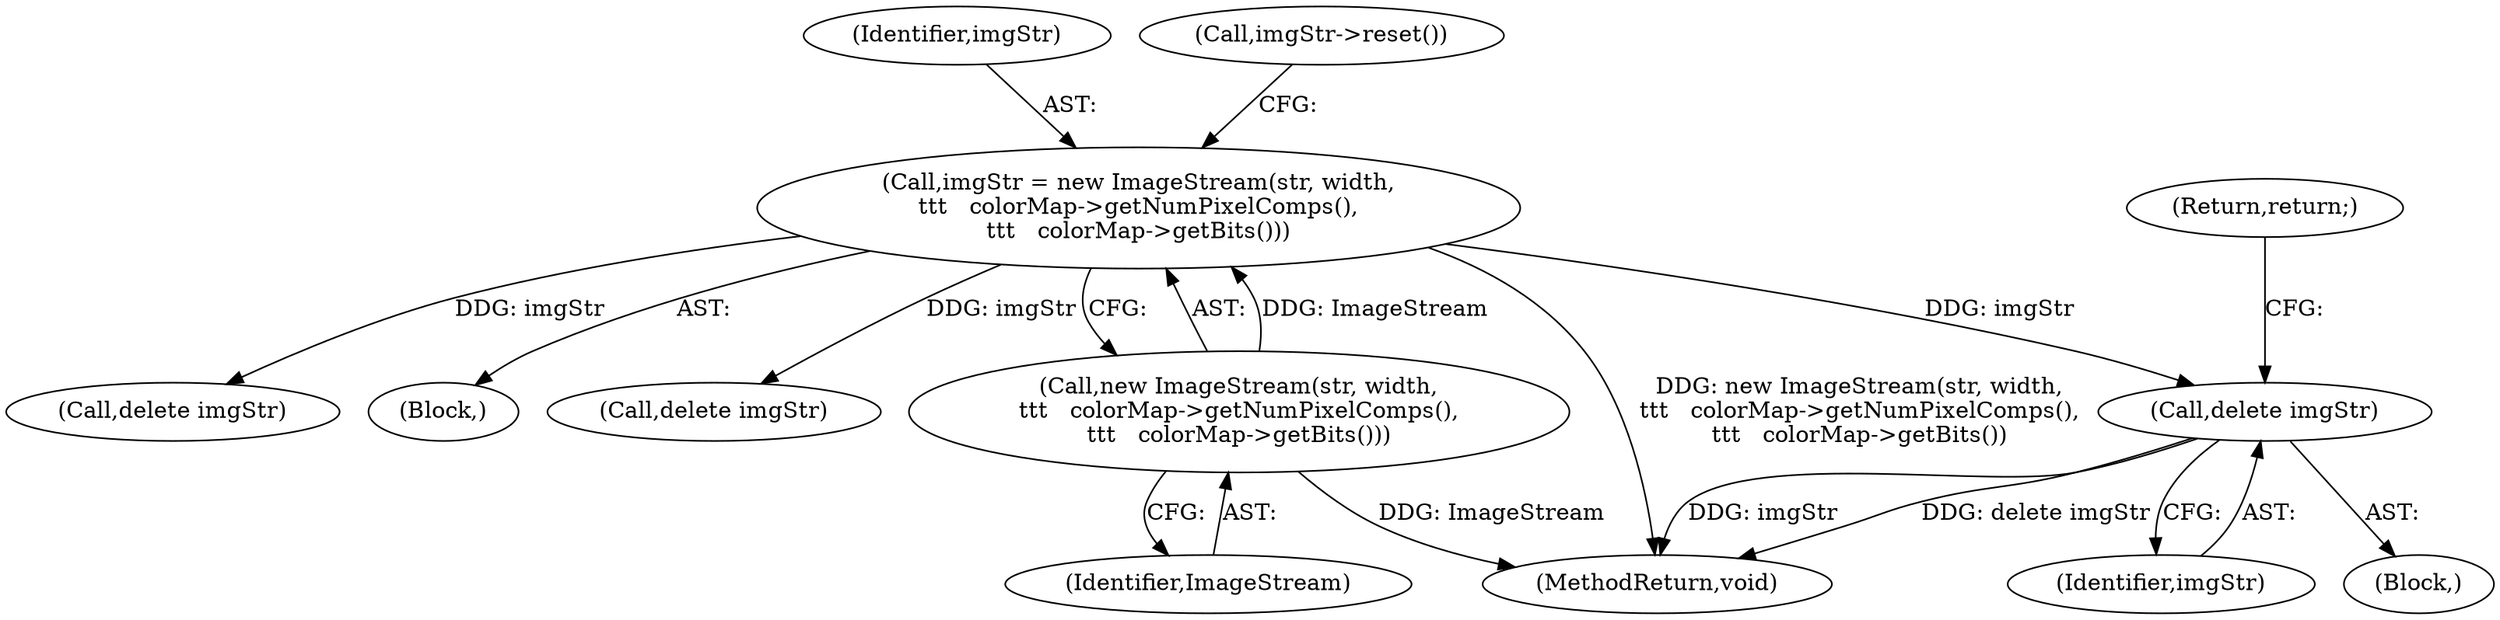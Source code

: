 digraph "0_poppler_7b2d314a61fd0e12f47c62996cb49ec0d1ba747a_1@API" {
"1000297" [label="(Call,delete imgStr)"];
"1000133" [label="(Call,imgStr = new ImageStream(str, width,\n\t\t\t   colorMap->getNumPixelComps(),\n\t\t\t   colorMap->getBits()))"];
"1000135" [label="(Call,new ImageStream(str, width,\n\t\t\t   colorMap->getNumPixelComps(),\n\t\t\t   colorMap->getBits()))"];
"1000133" [label="(Call,imgStr = new ImageStream(str, width,\n\t\t\t   colorMap->getNumPixelComps(),\n\t\t\t   colorMap->getBits()))"];
"1000135" [label="(Call,new ImageStream(str, width,\n\t\t\t   colorMap->getNumPixelComps(),\n\t\t\t   colorMap->getBits()))"];
"1000298" [label="(Identifier,imgStr)"];
"1000357" [label="(Call,delete imgStr)"];
"1000297" [label="(Call,delete imgStr)"];
"1000299" [label="(Return,return;)"];
"1000113" [label="(Block,)"];
"1000134" [label="(Identifier,imgStr)"];
"1000137" [label="(Call,imgStr->reset())"];
"1000309" [label="(Call,delete imgStr)"];
"1000136" [label="(Identifier,ImageStream)"];
"1000296" [label="(Block,)"];
"1000359" [label="(MethodReturn,void)"];
"1000297" -> "1000296"  [label="AST: "];
"1000297" -> "1000298"  [label="CFG: "];
"1000298" -> "1000297"  [label="AST: "];
"1000299" -> "1000297"  [label="CFG: "];
"1000297" -> "1000359"  [label="DDG: delete imgStr"];
"1000297" -> "1000359"  [label="DDG: imgStr"];
"1000133" -> "1000297"  [label="DDG: imgStr"];
"1000133" -> "1000113"  [label="AST: "];
"1000133" -> "1000135"  [label="CFG: "];
"1000134" -> "1000133"  [label="AST: "];
"1000135" -> "1000133"  [label="AST: "];
"1000137" -> "1000133"  [label="CFG: "];
"1000133" -> "1000359"  [label="DDG: new ImageStream(str, width,\n\t\t\t   colorMap->getNumPixelComps(),\n\t\t\t   colorMap->getBits())"];
"1000135" -> "1000133"  [label="DDG: ImageStream"];
"1000133" -> "1000309"  [label="DDG: imgStr"];
"1000133" -> "1000357"  [label="DDG: imgStr"];
"1000135" -> "1000136"  [label="CFG: "];
"1000136" -> "1000135"  [label="AST: "];
"1000135" -> "1000359"  [label="DDG: ImageStream"];
}
